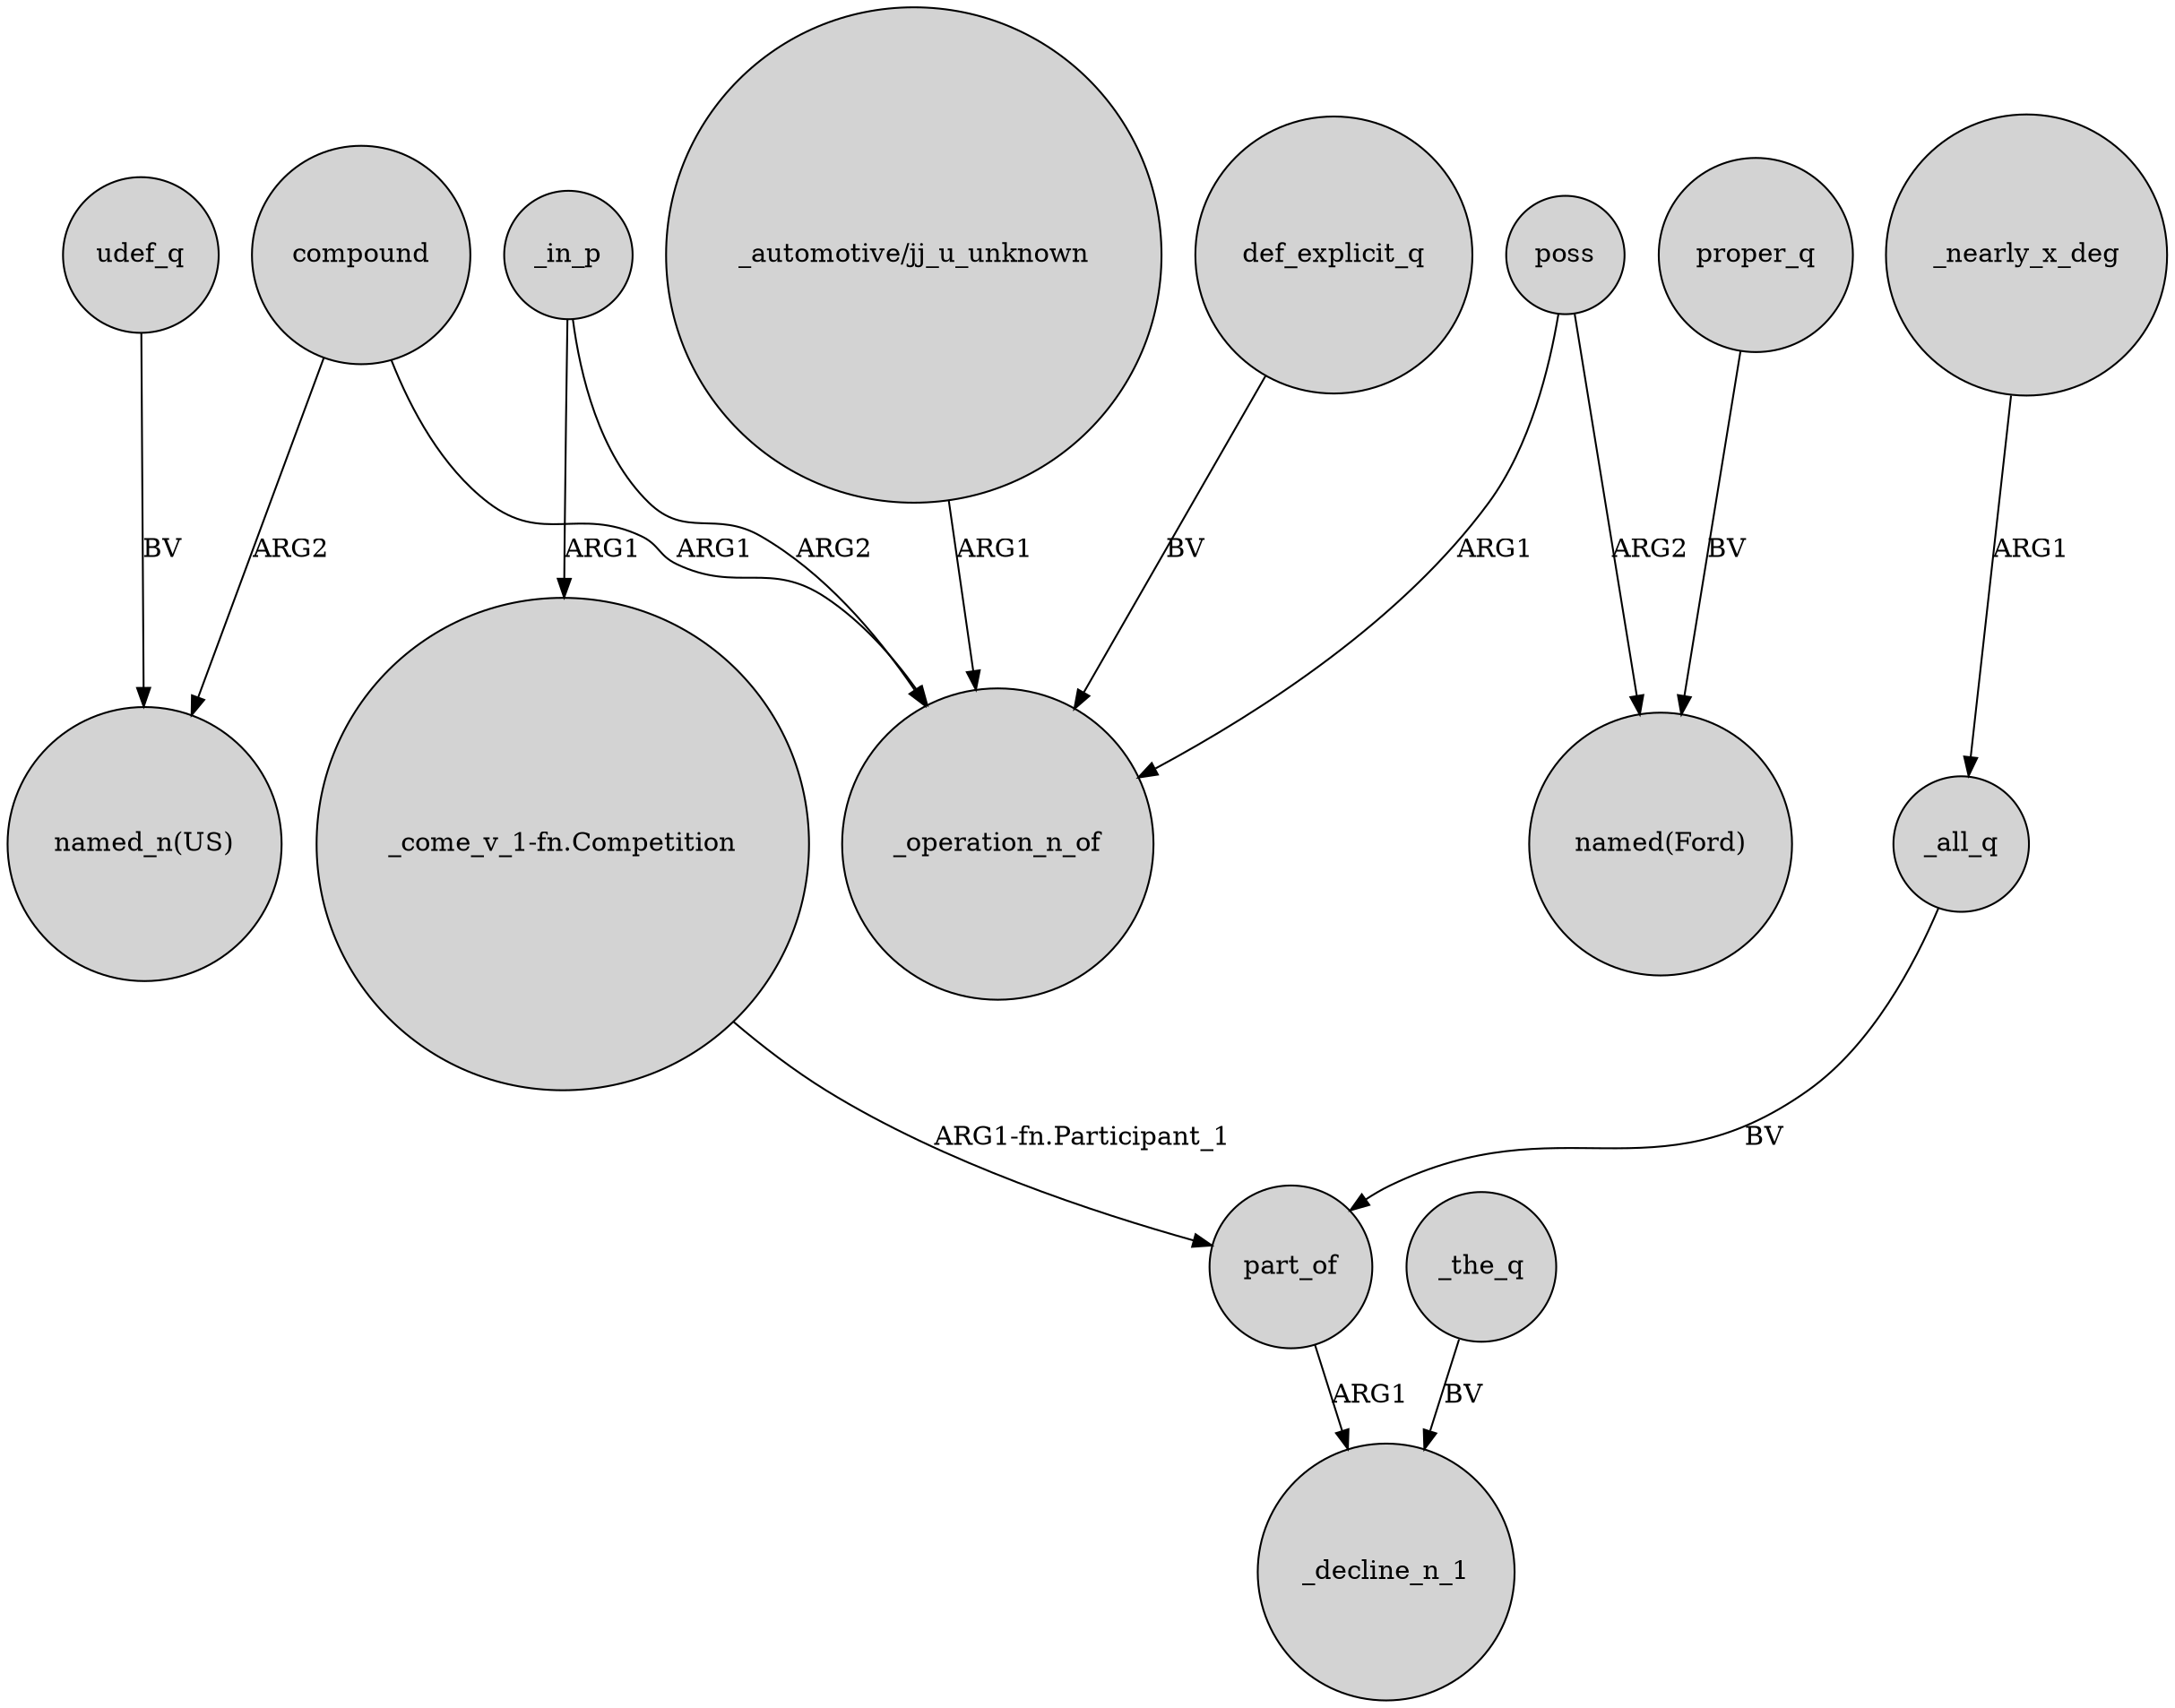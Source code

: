 digraph {
	node [shape=circle style=filled]
	udef_q -> "named_n(US)" [label=BV]
	_in_p -> _operation_n_of [label=ARG2]
	compound -> _operation_n_of [label=ARG1]
	_nearly_x_deg -> _all_q [label=ARG1]
	_all_q -> part_of [label=BV]
	"_automotive/jj_u_unknown" -> _operation_n_of [label=ARG1]
	_in_p -> "_come_v_1-fn.Competition" [label=ARG1]
	_the_q -> _decline_n_1 [label=BV]
	proper_q -> "named(Ford)" [label=BV]
	"_come_v_1-fn.Competition" -> part_of [label="ARG1-fn.Participant_1"]
	compound -> "named_n(US)" [label=ARG2]
	part_of -> _decline_n_1 [label=ARG1]
	poss -> "named(Ford)" [label=ARG2]
	def_explicit_q -> _operation_n_of [label=BV]
	poss -> _operation_n_of [label=ARG1]
}
